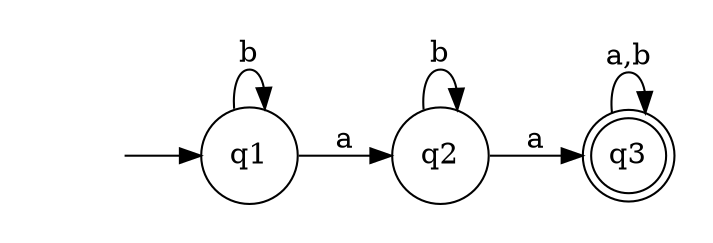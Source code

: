 digraph {
	rankdir=LR;
	margin=0.2;
	size=5;
	node [margin=0.1 shape=circle];
	q3[margin=0 shape=doublecircle];
	" "[color=white width=0];
	" " -> q1;
	q1 -> q2 [label="a"];
	q1 -> q1 [label="b"];
	q2 -> q3 [label="a"];
	q2 -> q2 [label="b"];
	q3 -> q3 [label="a,b"];
}
